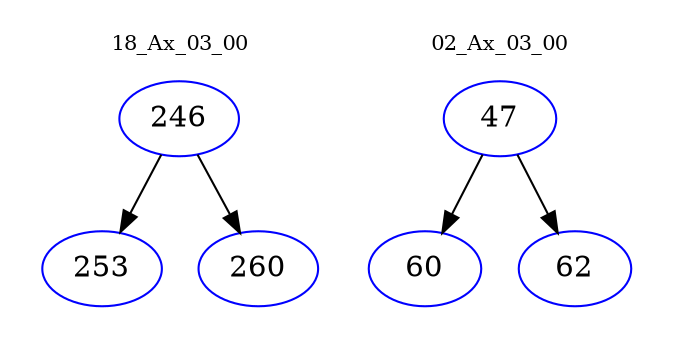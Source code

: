 digraph{
subgraph cluster_0 {
color = white
label = "18_Ax_03_00";
fontsize=10;
T0_246 [label="246", color="blue"]
T0_246 -> T0_253 [color="black"]
T0_253 [label="253", color="blue"]
T0_246 -> T0_260 [color="black"]
T0_260 [label="260", color="blue"]
}
subgraph cluster_1 {
color = white
label = "02_Ax_03_00";
fontsize=10;
T1_47 [label="47", color="blue"]
T1_47 -> T1_60 [color="black"]
T1_60 [label="60", color="blue"]
T1_47 -> T1_62 [color="black"]
T1_62 [label="62", color="blue"]
}
}
